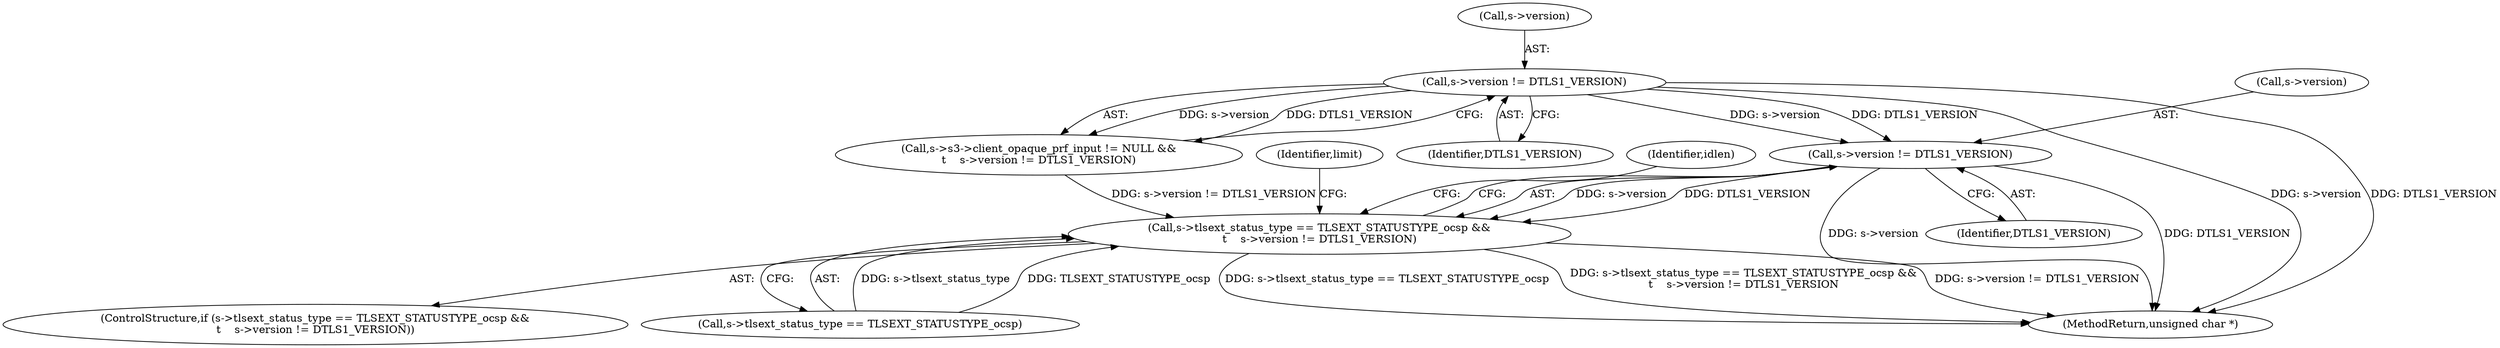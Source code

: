 digraph "0_openssl_2b0532f3984324ebe1236a63d15893792384328d@pointer" {
"1000757" [label="(Call,s->version != DTLS1_VERSION)"];
"1000694" [label="(Call,s->version != DTLS1_VERSION)"];
"1000751" [label="(Call,s->tlsext_status_type == TLSEXT_STATUSTYPE_ocsp &&\n\t    s->version != DTLS1_VERSION)"];
"1000686" [label="(Call,s->s3->client_opaque_prf_input != NULL &&\n\t    s->version != DTLS1_VERSION)"];
"1000761" [label="(Identifier,DTLS1_VERSION)"];
"1000923" [label="(Identifier,limit)"];
"1000695" [label="(Call,s->version)"];
"1001118" [label="(MethodReturn,unsigned char *)"];
"1000751" [label="(Call,s->tlsext_status_type == TLSEXT_STATUSTYPE_ocsp &&\n\t    s->version != DTLS1_VERSION)"];
"1000698" [label="(Identifier,DTLS1_VERSION)"];
"1000758" [label="(Call,s->version)"];
"1000757" [label="(Call,s->version != DTLS1_VERSION)"];
"1000752" [label="(Call,s->tlsext_status_type == TLSEXT_STATUSTYPE_ocsp)"];
"1000694" [label="(Call,s->version != DTLS1_VERSION)"];
"1000750" [label="(ControlStructure,if (s->tlsext_status_type == TLSEXT_STATUSTYPE_ocsp &&\n\t    s->version != DTLS1_VERSION))"];
"1000769" [label="(Identifier,idlen)"];
"1000757" -> "1000751"  [label="AST: "];
"1000757" -> "1000761"  [label="CFG: "];
"1000758" -> "1000757"  [label="AST: "];
"1000761" -> "1000757"  [label="AST: "];
"1000751" -> "1000757"  [label="CFG: "];
"1000757" -> "1001118"  [label="DDG: s->version"];
"1000757" -> "1001118"  [label="DDG: DTLS1_VERSION"];
"1000757" -> "1000751"  [label="DDG: s->version"];
"1000757" -> "1000751"  [label="DDG: DTLS1_VERSION"];
"1000694" -> "1000757"  [label="DDG: s->version"];
"1000694" -> "1000757"  [label="DDG: DTLS1_VERSION"];
"1000694" -> "1000686"  [label="AST: "];
"1000694" -> "1000698"  [label="CFG: "];
"1000695" -> "1000694"  [label="AST: "];
"1000698" -> "1000694"  [label="AST: "];
"1000686" -> "1000694"  [label="CFG: "];
"1000694" -> "1001118"  [label="DDG: s->version"];
"1000694" -> "1001118"  [label="DDG: DTLS1_VERSION"];
"1000694" -> "1000686"  [label="DDG: s->version"];
"1000694" -> "1000686"  [label="DDG: DTLS1_VERSION"];
"1000751" -> "1000750"  [label="AST: "];
"1000751" -> "1000752"  [label="CFG: "];
"1000752" -> "1000751"  [label="AST: "];
"1000769" -> "1000751"  [label="CFG: "];
"1000923" -> "1000751"  [label="CFG: "];
"1000751" -> "1001118"  [label="DDG: s->tlsext_status_type == TLSEXT_STATUSTYPE_ocsp &&\n\t    s->version != DTLS1_VERSION"];
"1000751" -> "1001118"  [label="DDG: s->version != DTLS1_VERSION"];
"1000751" -> "1001118"  [label="DDG: s->tlsext_status_type == TLSEXT_STATUSTYPE_ocsp"];
"1000752" -> "1000751"  [label="DDG: s->tlsext_status_type"];
"1000752" -> "1000751"  [label="DDG: TLSEXT_STATUSTYPE_ocsp"];
"1000686" -> "1000751"  [label="DDG: s->version != DTLS1_VERSION"];
}
